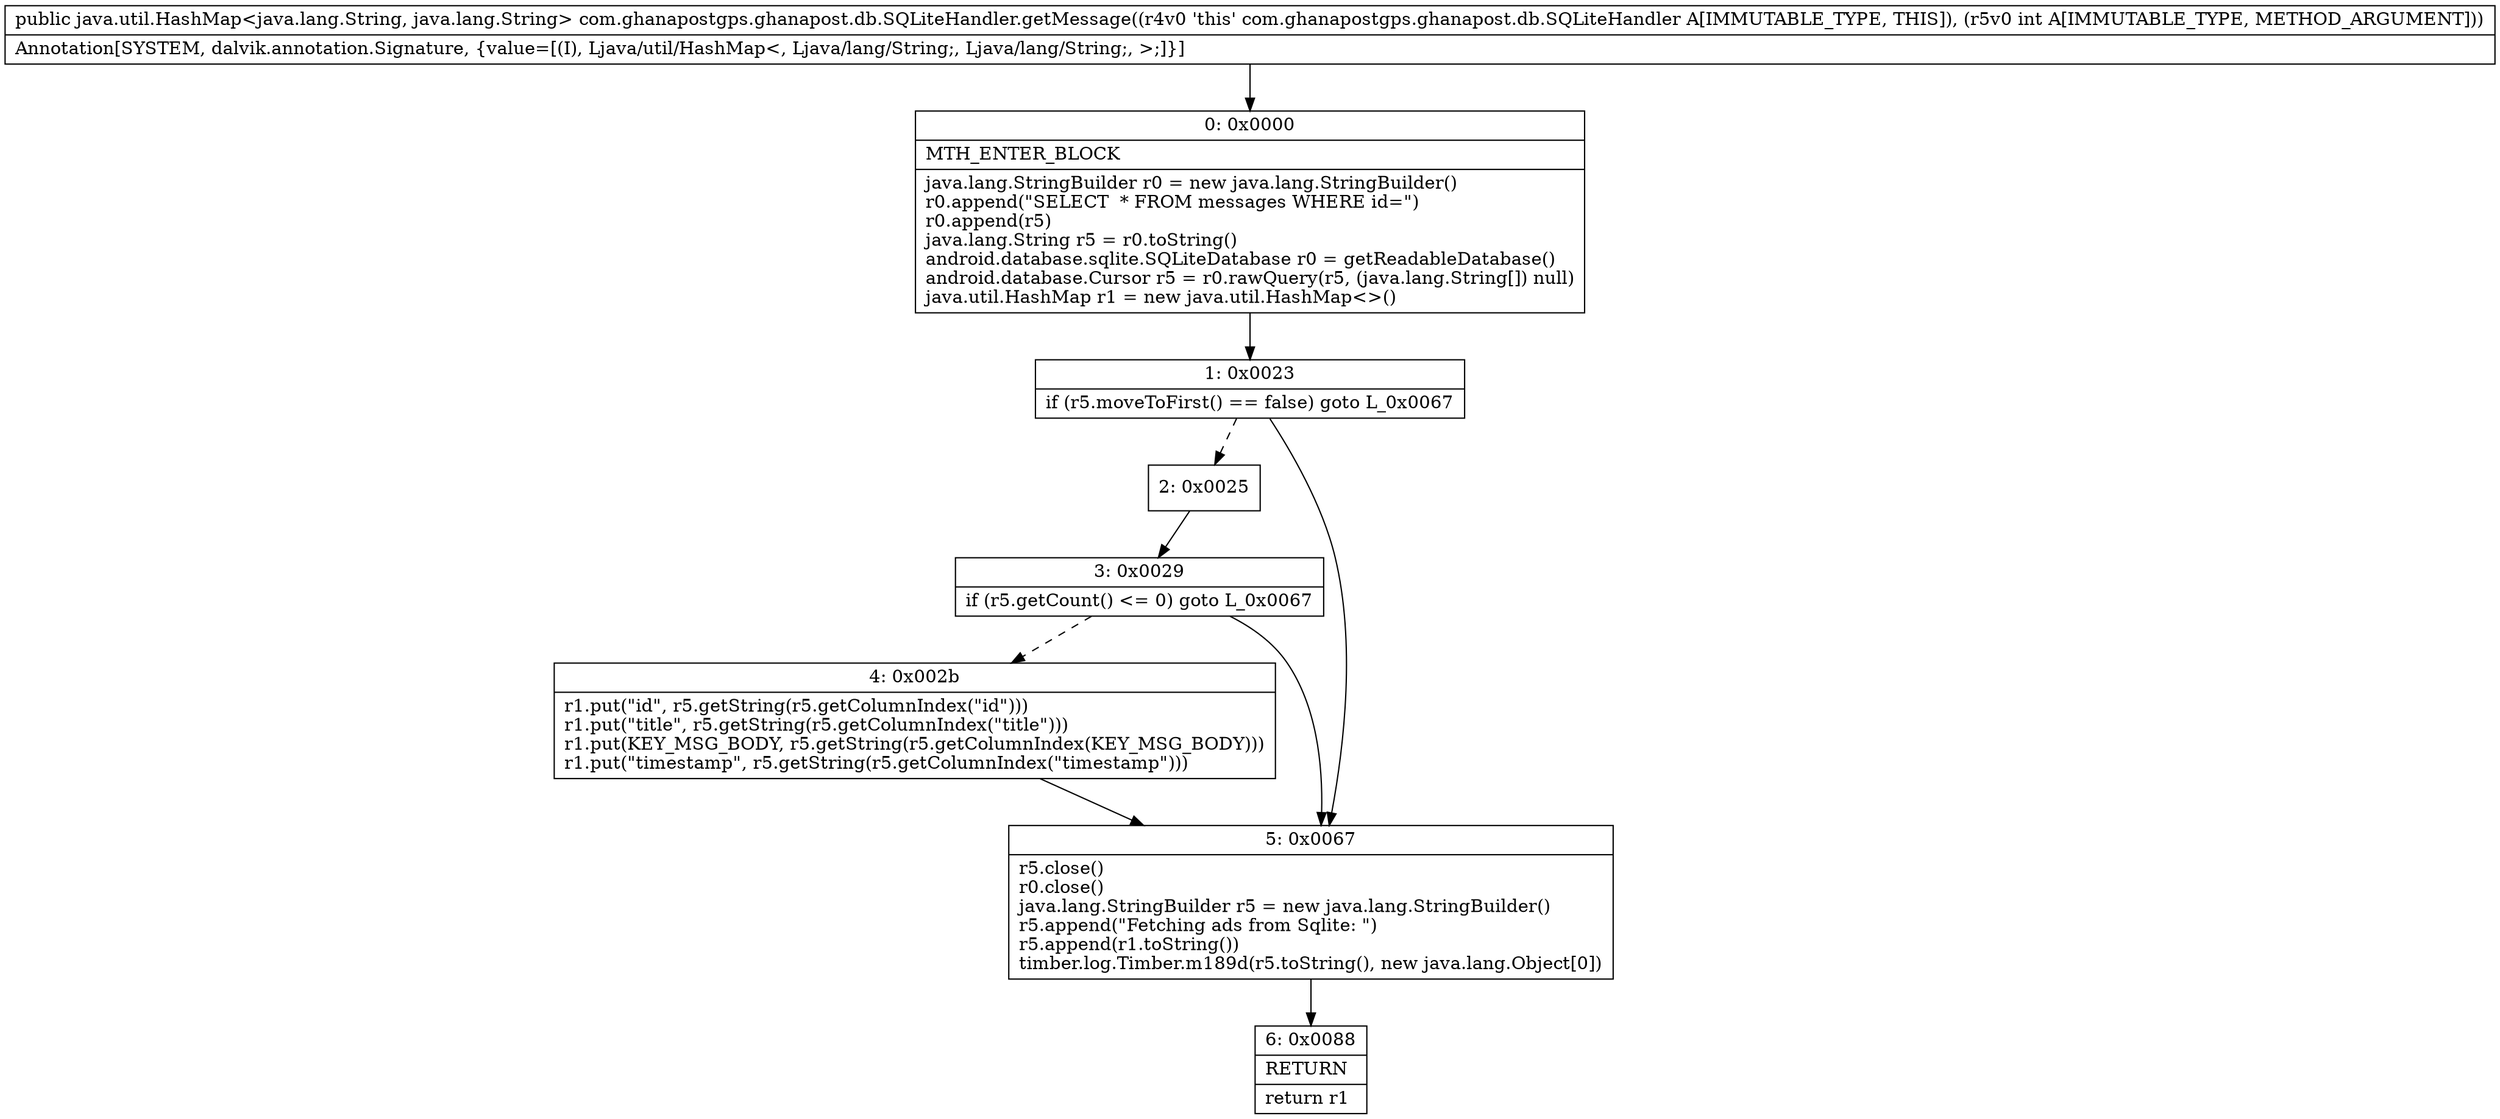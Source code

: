 digraph "CFG forcom.ghanapostgps.ghanapost.db.SQLiteHandler.getMessage(I)Ljava\/util\/HashMap;" {
Node_0 [shape=record,label="{0\:\ 0x0000|MTH_ENTER_BLOCK\l|java.lang.StringBuilder r0 = new java.lang.StringBuilder()\lr0.append(\"SELECT  * FROM messages WHERE id=\")\lr0.append(r5)\ljava.lang.String r5 = r0.toString()\landroid.database.sqlite.SQLiteDatabase r0 = getReadableDatabase()\landroid.database.Cursor r5 = r0.rawQuery(r5, (java.lang.String[]) null)\ljava.util.HashMap r1 = new java.util.HashMap\<\>()\l}"];
Node_1 [shape=record,label="{1\:\ 0x0023|if (r5.moveToFirst() == false) goto L_0x0067\l}"];
Node_2 [shape=record,label="{2\:\ 0x0025}"];
Node_3 [shape=record,label="{3\:\ 0x0029|if (r5.getCount() \<= 0) goto L_0x0067\l}"];
Node_4 [shape=record,label="{4\:\ 0x002b|r1.put(\"id\", r5.getString(r5.getColumnIndex(\"id\")))\lr1.put(\"title\", r5.getString(r5.getColumnIndex(\"title\")))\lr1.put(KEY_MSG_BODY, r5.getString(r5.getColumnIndex(KEY_MSG_BODY)))\lr1.put(\"timestamp\", r5.getString(r5.getColumnIndex(\"timestamp\")))\l}"];
Node_5 [shape=record,label="{5\:\ 0x0067|r5.close()\lr0.close()\ljava.lang.StringBuilder r5 = new java.lang.StringBuilder()\lr5.append(\"Fetching ads from Sqlite: \")\lr5.append(r1.toString())\ltimber.log.Timber.m189d(r5.toString(), new java.lang.Object[0])\l}"];
Node_6 [shape=record,label="{6\:\ 0x0088|RETURN\l|return r1\l}"];
MethodNode[shape=record,label="{public java.util.HashMap\<java.lang.String, java.lang.String\> com.ghanapostgps.ghanapost.db.SQLiteHandler.getMessage((r4v0 'this' com.ghanapostgps.ghanapost.db.SQLiteHandler A[IMMUTABLE_TYPE, THIS]), (r5v0 int A[IMMUTABLE_TYPE, METHOD_ARGUMENT]))  | Annotation[SYSTEM, dalvik.annotation.Signature, \{value=[(I), Ljava\/util\/HashMap\<, Ljava\/lang\/String;, Ljava\/lang\/String;, \>;]\}]\l}"];
MethodNode -> Node_0;
Node_0 -> Node_1;
Node_1 -> Node_2[style=dashed];
Node_1 -> Node_5;
Node_2 -> Node_3;
Node_3 -> Node_4[style=dashed];
Node_3 -> Node_5;
Node_4 -> Node_5;
Node_5 -> Node_6;
}

